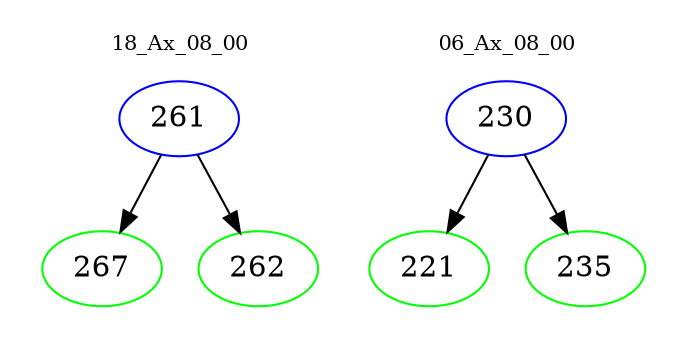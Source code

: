 digraph{
subgraph cluster_0 {
color = white
label = "18_Ax_08_00";
fontsize=10;
T0_261 [label="261", color="blue"]
T0_261 -> T0_267 [color="black"]
T0_267 [label="267", color="green"]
T0_261 -> T0_262 [color="black"]
T0_262 [label="262", color="green"]
}
subgraph cluster_1 {
color = white
label = "06_Ax_08_00";
fontsize=10;
T1_230 [label="230", color="blue"]
T1_230 -> T1_221 [color="black"]
T1_221 [label="221", color="green"]
T1_230 -> T1_235 [color="black"]
T1_235 [label="235", color="green"]
}
}
